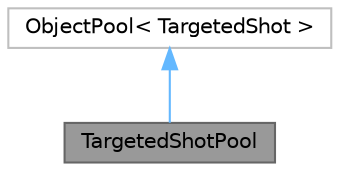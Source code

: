 digraph "TargetedShotPool"
{
 // LATEX_PDF_SIZE
  bgcolor="transparent";
  edge [fontname=Helvetica,fontsize=10,labelfontname=Helvetica,labelfontsize=10];
  node [fontname=Helvetica,fontsize=10,shape=box,height=0.2,width=0.4];
  Node1 [label="TargetedShotPool",height=0.2,width=0.4,color="gray40", fillcolor="grey60", style="filled", fontcolor="black",tooltip=" "];
  Node2 -> Node1 [dir="back",color="steelblue1",style="solid"];
  Node2 [label="ObjectPool\< TargetedShot \>",height=0.2,width=0.4,color="grey75", fillcolor="white", style="filled",URL="$class_object_pool.html",tooltip=" "];
}
